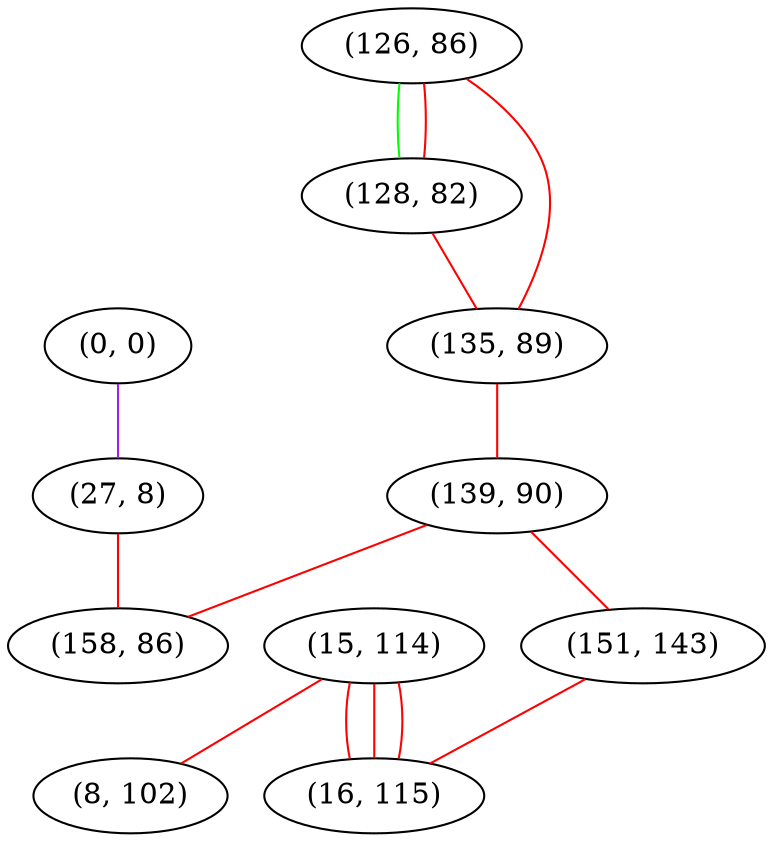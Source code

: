 graph "" {
"(0, 0)";
"(126, 86)";
"(128, 82)";
"(135, 89)";
"(139, 90)";
"(151, 143)";
"(15, 114)";
"(27, 8)";
"(8, 102)";
"(16, 115)";
"(158, 86)";
"(0, 0)" -- "(27, 8)"  [color=purple, key=0, weight=4];
"(126, 86)" -- "(128, 82)"  [color=green, key=0, weight=2];
"(126, 86)" -- "(128, 82)"  [color=red, key=1, weight=1];
"(126, 86)" -- "(135, 89)"  [color=red, key=0, weight=1];
"(128, 82)" -- "(135, 89)"  [color=red, key=0, weight=1];
"(135, 89)" -- "(139, 90)"  [color=red, key=0, weight=1];
"(139, 90)" -- "(158, 86)"  [color=red, key=0, weight=1];
"(139, 90)" -- "(151, 143)"  [color=red, key=0, weight=1];
"(151, 143)" -- "(16, 115)"  [color=red, key=0, weight=1];
"(15, 114)" -- "(8, 102)"  [color=red, key=0, weight=1];
"(15, 114)" -- "(16, 115)"  [color=red, key=0, weight=1];
"(15, 114)" -- "(16, 115)"  [color=red, key=1, weight=1];
"(15, 114)" -- "(16, 115)"  [color=red, key=2, weight=1];
"(27, 8)" -- "(158, 86)"  [color=red, key=0, weight=1];
}
